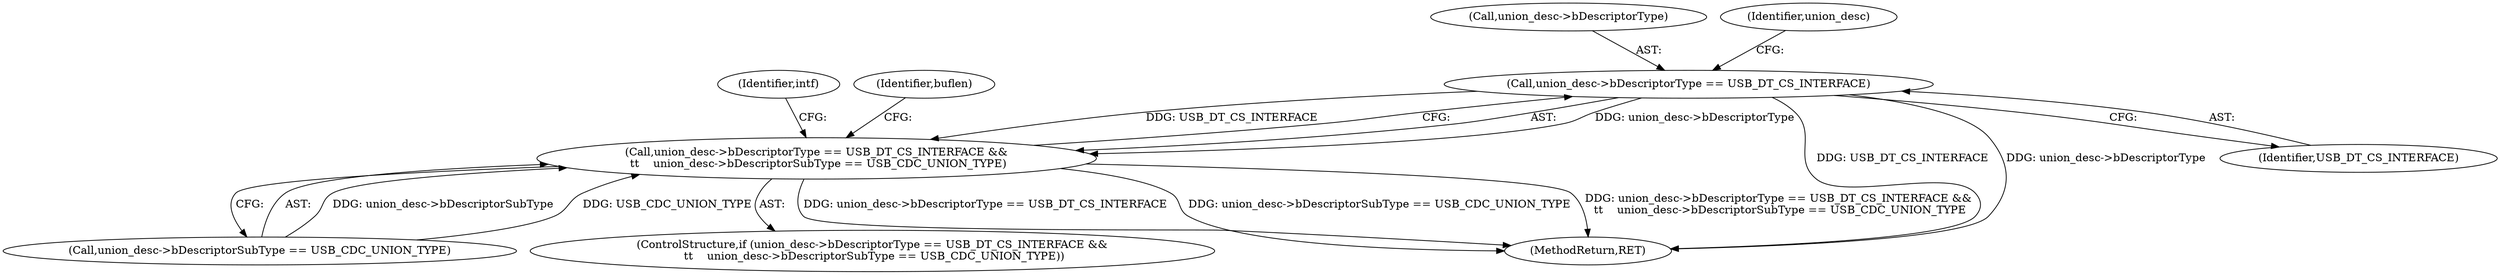 digraph "0_linux_ea04efee7635c9120d015dcdeeeb6988130cb67a@pointer" {
"1000173" [label="(Call,union_desc->bDescriptorType == USB_DT_CS_INTERFACE)"];
"1000172" [label="(Call,union_desc->bDescriptorType == USB_DT_CS_INTERFACE &&\n \t\t    union_desc->bDescriptorSubType == USB_CDC_UNION_TYPE)"];
"1000173" [label="(Call,union_desc->bDescriptorType == USB_DT_CS_INTERFACE)"];
"1000232" [label="(MethodReturn,RET)"];
"1000177" [label="(Identifier,USB_DT_CS_INTERFACE)"];
"1000174" [label="(Call,union_desc->bDescriptorType)"];
"1000172" [label="(Call,union_desc->bDescriptorType == USB_DT_CS_INTERFACE &&\n \t\t    union_desc->bDescriptorSubType == USB_CDC_UNION_TYPE)"];
"1000178" [label="(Call,union_desc->bDescriptorSubType == USB_CDC_UNION_TYPE)"];
"1000187" [label="(Identifier,intf)"];
"1000171" [label="(ControlStructure,if (union_desc->bDescriptorType == USB_DT_CS_INTERFACE &&\n \t\t    union_desc->bDescriptorSubType == USB_CDC_UNION_TYPE))"];
"1000215" [label="(Identifier,buflen)"];
"1000180" [label="(Identifier,union_desc)"];
"1000173" -> "1000172"  [label="AST: "];
"1000173" -> "1000177"  [label="CFG: "];
"1000174" -> "1000173"  [label="AST: "];
"1000177" -> "1000173"  [label="AST: "];
"1000180" -> "1000173"  [label="CFG: "];
"1000172" -> "1000173"  [label="CFG: "];
"1000173" -> "1000232"  [label="DDG: USB_DT_CS_INTERFACE"];
"1000173" -> "1000232"  [label="DDG: union_desc->bDescriptorType"];
"1000173" -> "1000172"  [label="DDG: union_desc->bDescriptorType"];
"1000173" -> "1000172"  [label="DDG: USB_DT_CS_INTERFACE"];
"1000172" -> "1000171"  [label="AST: "];
"1000172" -> "1000178"  [label="CFG: "];
"1000178" -> "1000172"  [label="AST: "];
"1000187" -> "1000172"  [label="CFG: "];
"1000215" -> "1000172"  [label="CFG: "];
"1000172" -> "1000232"  [label="DDG: union_desc->bDescriptorSubType == USB_CDC_UNION_TYPE"];
"1000172" -> "1000232"  [label="DDG: union_desc->bDescriptorType == USB_DT_CS_INTERFACE &&\n \t\t    union_desc->bDescriptorSubType == USB_CDC_UNION_TYPE"];
"1000172" -> "1000232"  [label="DDG: union_desc->bDescriptorType == USB_DT_CS_INTERFACE"];
"1000178" -> "1000172"  [label="DDG: union_desc->bDescriptorSubType"];
"1000178" -> "1000172"  [label="DDG: USB_CDC_UNION_TYPE"];
}
